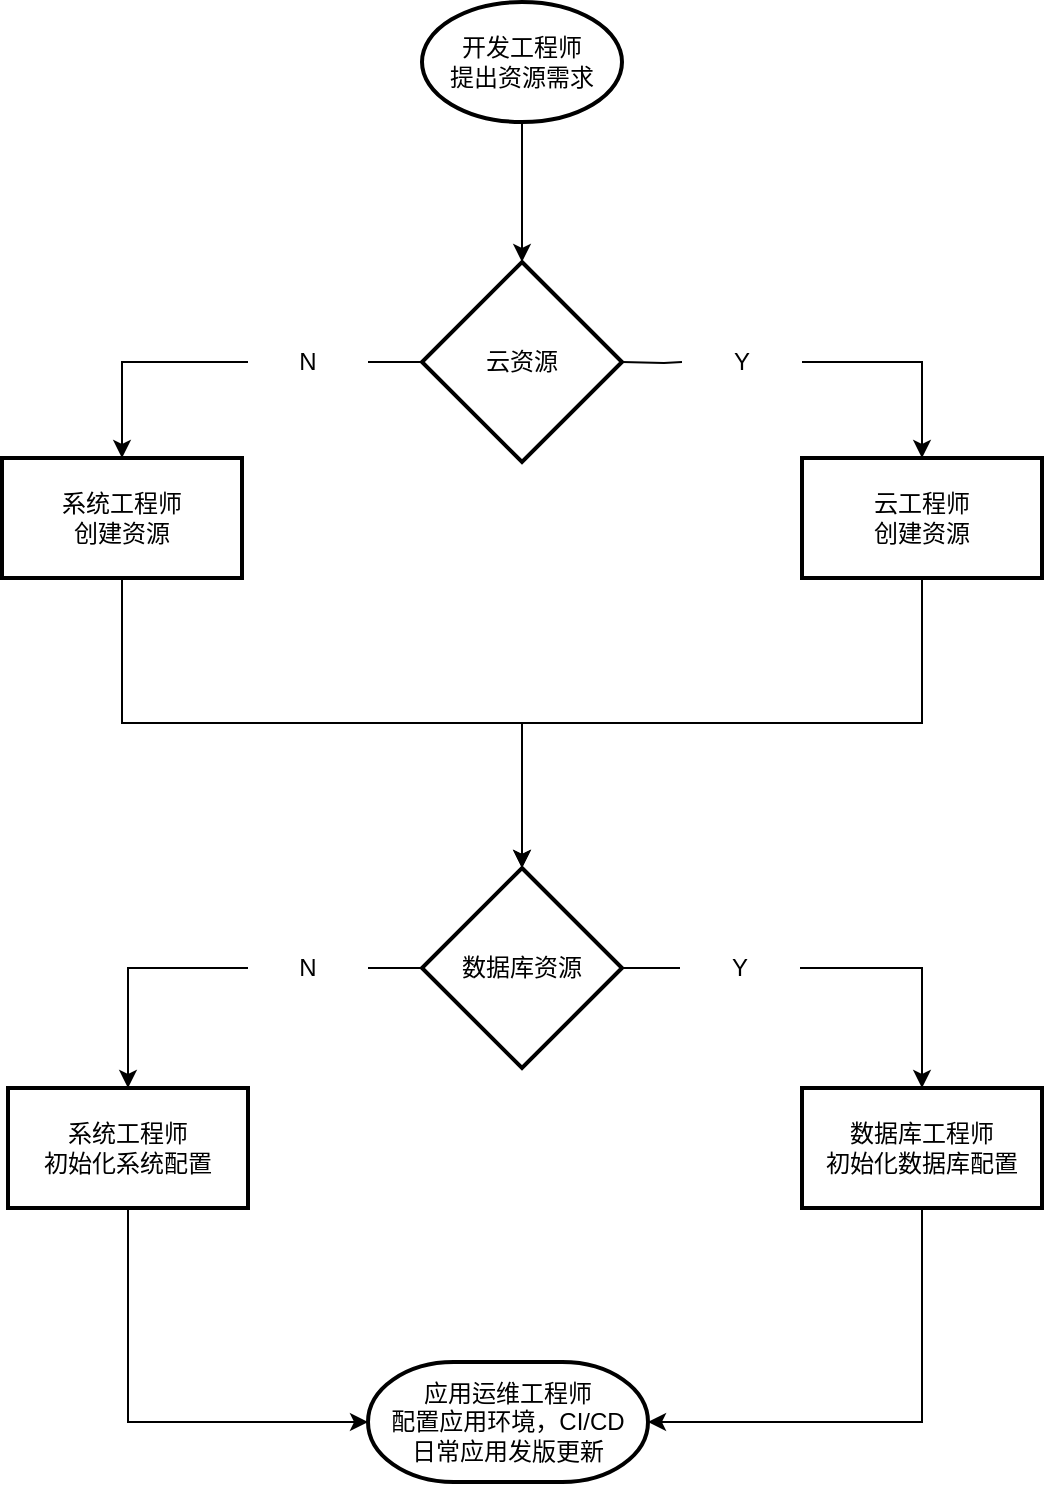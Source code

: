 <mxfile version="20.3.0" type="device"><diagram id="oENKHVPHWJRjDHH1Jz7s" name="第 1 页"><mxGraphModel dx="1988" dy="1113" grid="1" gridSize="10" guides="1" tooltips="1" connect="1" arrows="1" fold="1" page="1" pageScale="1" pageWidth="1100" pageHeight="850" math="0" shadow="0"><root><mxCell id="0"/><mxCell id="1" parent="0"/><mxCell id="sJAtKgUhHYCKGmuaoiKF-5" style="edgeStyle=orthogonalEdgeStyle;rounded=0;orthogonalLoop=1;jettySize=auto;html=1;" edge="1" parent="1" source="9PHLxuaG-2b0H8B1SfUc-1" target="9PHLxuaG-2b0H8B1SfUc-2"><mxGeometry relative="1" as="geometry"><mxPoint x="470" y="220" as="targetPoint"/></mxGeometry></mxCell><mxCell id="9PHLxuaG-2b0H8B1SfUc-1" value="开发工程师&lt;br&gt;提出资源需求" style="strokeWidth=2;html=1;shape=mxgraph.flowchart.start_1;whiteSpace=wrap;" parent="1" vertex="1"><mxGeometry x="500" y="40" width="100" height="60" as="geometry"/></mxCell><mxCell id="sJAtKgUhHYCKGmuaoiKF-4" value="" style="edgeStyle=orthogonalEdgeStyle;rounded=0;orthogonalLoop=1;jettySize=auto;html=1;startArrow=none;" edge="1" parent="1" source="sJAtKgUhHYCKGmuaoiKF-6" target="sJAtKgUhHYCKGmuaoiKF-3"><mxGeometry relative="1" as="geometry"><Array as="points"><mxPoint x="750" y="220"/></Array></mxGeometry></mxCell><mxCell id="sJAtKgUhHYCKGmuaoiKF-11" style="edgeStyle=orthogonalEdgeStyle;rounded=0;orthogonalLoop=1;jettySize=auto;html=1;entryX=0.5;entryY=0;entryDx=0;entryDy=0;startArrow=none;" edge="1" parent="1" source="sJAtKgUhHYCKGmuaoiKF-12" target="sJAtKgUhHYCKGmuaoiKF-1"><mxGeometry relative="1" as="geometry"/></mxCell><mxCell id="9PHLxuaG-2b0H8B1SfUc-2" value="云资源" style="strokeWidth=2;html=1;shape=mxgraph.flowchart.decision;whiteSpace=wrap;" parent="1" vertex="1"><mxGeometry x="500" y="170" width="100" height="100" as="geometry"/></mxCell><mxCell id="sJAtKgUhHYCKGmuaoiKF-17" value="" style="edgeStyle=orthogonalEdgeStyle;rounded=0;orthogonalLoop=1;jettySize=auto;html=1;exitX=0.5;exitY=1;exitDx=0;exitDy=0;entryX=0.5;entryY=0;entryDx=0;entryDy=0;entryPerimeter=0;" edge="1" parent="1" source="sJAtKgUhHYCKGmuaoiKF-1" target="sJAtKgUhHYCKGmuaoiKF-19"><mxGeometry relative="1" as="geometry"><mxPoint x="420" y="520" as="targetPoint"/></mxGeometry></mxCell><mxCell id="sJAtKgUhHYCKGmuaoiKF-1" value="系统工程师&lt;br&gt;创建资源" style="whiteSpace=wrap;html=1;strokeWidth=2;" vertex="1" parent="1"><mxGeometry x="290" y="268" width="120" height="60" as="geometry"/></mxCell><mxCell id="sJAtKgUhHYCKGmuaoiKF-18" style="edgeStyle=orthogonalEdgeStyle;rounded=0;orthogonalLoop=1;jettySize=auto;html=1;exitX=0.5;exitY=1;exitDx=0;exitDy=0;" edge="1" parent="1" source="sJAtKgUhHYCKGmuaoiKF-3" target="sJAtKgUhHYCKGmuaoiKF-19"><mxGeometry relative="1" as="geometry"><mxPoint x="660" y="570" as="targetPoint"/></mxGeometry></mxCell><mxCell id="sJAtKgUhHYCKGmuaoiKF-3" value="云工程师&lt;br&gt;创建资源" style="whiteSpace=wrap;html=1;strokeWidth=2;" vertex="1" parent="1"><mxGeometry x="690" y="268" width="120" height="60" as="geometry"/></mxCell><mxCell id="sJAtKgUhHYCKGmuaoiKF-6" value="Y" style="text;html=1;strokeColor=none;fillColor=none;align=center;verticalAlign=middle;whiteSpace=wrap;rounded=0;" vertex="1" parent="1"><mxGeometry x="630" y="205" width="60" height="30" as="geometry"/></mxCell><mxCell id="sJAtKgUhHYCKGmuaoiKF-7" value="" style="edgeStyle=orthogonalEdgeStyle;rounded=0;orthogonalLoop=1;jettySize=auto;html=1;endArrow=none;" edge="1" parent="1" target="sJAtKgUhHYCKGmuaoiKF-6"><mxGeometry relative="1" as="geometry"><mxPoint x="600" y="220" as="sourcePoint"/><mxPoint x="700" y="220" as="targetPoint"/></mxGeometry></mxCell><mxCell id="sJAtKgUhHYCKGmuaoiKF-12" value="N" style="text;html=1;strokeColor=none;fillColor=none;align=center;verticalAlign=middle;whiteSpace=wrap;rounded=0;" vertex="1" parent="1"><mxGeometry x="413" y="205" width="60" height="30" as="geometry"/></mxCell><mxCell id="sJAtKgUhHYCKGmuaoiKF-15" value="" style="edgeStyle=orthogonalEdgeStyle;rounded=0;orthogonalLoop=1;jettySize=auto;html=1;entryX=1;entryY=0.5;entryDx=0;entryDy=0;endArrow=none;" edge="1" parent="1" source="9PHLxuaG-2b0H8B1SfUc-2" target="sJAtKgUhHYCKGmuaoiKF-12"><mxGeometry relative="1" as="geometry"><mxPoint x="500" y="220" as="sourcePoint"/><mxPoint x="330" y="290" as="targetPoint"/></mxGeometry></mxCell><mxCell id="sJAtKgUhHYCKGmuaoiKF-29" value="" style="edgeStyle=orthogonalEdgeStyle;rounded=0;orthogonalLoop=1;jettySize=auto;html=1;exitX=0.5;exitY=1;exitDx=0;exitDy=0;entryX=0;entryY=0.5;entryDx=0;entryDy=0;entryPerimeter=0;" edge="1" parent="1" source="sJAtKgUhHYCKGmuaoiKF-16" target="sJAtKgUhHYCKGmuaoiKF-31"><mxGeometry relative="1" as="geometry"><mxPoint x="490" y="753" as="targetPoint"/></mxGeometry></mxCell><mxCell id="sJAtKgUhHYCKGmuaoiKF-16" value="系统工程师&lt;br&gt;初始化系统配置" style="whiteSpace=wrap;html=1;strokeWidth=2;" vertex="1" parent="1"><mxGeometry x="293" y="583" width="120" height="60" as="geometry"/></mxCell><mxCell id="sJAtKgUhHYCKGmuaoiKF-21" style="edgeStyle=orthogonalEdgeStyle;rounded=0;orthogonalLoop=1;jettySize=auto;html=1;entryX=0.5;entryY=0;entryDx=0;entryDy=0;startArrow=none;exitX=0;exitY=0.5;exitDx=0;exitDy=0;" edge="1" parent="1" source="sJAtKgUhHYCKGmuaoiKF-23" target="sJAtKgUhHYCKGmuaoiKF-16"><mxGeometry relative="1" as="geometry"/></mxCell><mxCell id="sJAtKgUhHYCKGmuaoiKF-22" style="edgeStyle=orthogonalEdgeStyle;rounded=0;orthogonalLoop=1;jettySize=auto;html=1;entryX=0.5;entryY=0;entryDx=0;entryDy=0;startArrow=none;" edge="1" parent="1" source="sJAtKgUhHYCKGmuaoiKF-25" target="sJAtKgUhHYCKGmuaoiKF-20"><mxGeometry relative="1" as="geometry"/></mxCell><mxCell id="sJAtKgUhHYCKGmuaoiKF-19" value="数据库资源" style="strokeWidth=2;html=1;shape=mxgraph.flowchart.decision;whiteSpace=wrap;" vertex="1" parent="1"><mxGeometry x="500" y="473" width="100" height="100" as="geometry"/></mxCell><mxCell id="sJAtKgUhHYCKGmuaoiKF-30" style="edgeStyle=orthogonalEdgeStyle;rounded=0;orthogonalLoop=1;jettySize=auto;html=1;entryX=1;entryY=0.5;entryDx=0;entryDy=0;exitX=0.5;exitY=1;exitDx=0;exitDy=0;entryPerimeter=0;" edge="1" parent="1" source="sJAtKgUhHYCKGmuaoiKF-20" target="sJAtKgUhHYCKGmuaoiKF-31"><mxGeometry relative="1" as="geometry"><mxPoint x="610" y="753" as="targetPoint"/></mxGeometry></mxCell><mxCell id="sJAtKgUhHYCKGmuaoiKF-20" value="数据库工程师&lt;br&gt;初始化数据库配置" style="whiteSpace=wrap;html=1;strokeWidth=2;" vertex="1" parent="1"><mxGeometry x="690" y="583" width="120" height="60" as="geometry"/></mxCell><mxCell id="sJAtKgUhHYCKGmuaoiKF-23" value="N" style="text;html=1;strokeColor=none;fillColor=none;align=center;verticalAlign=middle;whiteSpace=wrap;rounded=0;" vertex="1" parent="1"><mxGeometry x="413" y="508" width="60" height="30" as="geometry"/></mxCell><mxCell id="sJAtKgUhHYCKGmuaoiKF-24" value="" style="edgeStyle=orthogonalEdgeStyle;rounded=0;orthogonalLoop=1;jettySize=auto;html=1;entryX=1;entryY=0.5;entryDx=0;entryDy=0;endArrow=none;" edge="1" parent="1" source="sJAtKgUhHYCKGmuaoiKF-19" target="sJAtKgUhHYCKGmuaoiKF-23"><mxGeometry relative="1" as="geometry"><mxPoint x="500" y="523" as="sourcePoint"/><mxPoint x="353" y="583" as="targetPoint"/></mxGeometry></mxCell><mxCell id="sJAtKgUhHYCKGmuaoiKF-25" value="Y" style="text;html=1;strokeColor=none;fillColor=none;align=center;verticalAlign=middle;whiteSpace=wrap;rounded=0;" vertex="1" parent="1"><mxGeometry x="629" y="508" width="60" height="30" as="geometry"/></mxCell><mxCell id="sJAtKgUhHYCKGmuaoiKF-26" value="" style="edgeStyle=orthogonalEdgeStyle;rounded=0;orthogonalLoop=1;jettySize=auto;html=1;entryX=0;entryY=0.5;entryDx=0;entryDy=0;endArrow=none;" edge="1" parent="1" source="sJAtKgUhHYCKGmuaoiKF-19" target="sJAtKgUhHYCKGmuaoiKF-25"><mxGeometry relative="1" as="geometry"><mxPoint x="600" y="523" as="sourcePoint"/><mxPoint x="750" y="583" as="targetPoint"/></mxGeometry></mxCell><mxCell id="sJAtKgUhHYCKGmuaoiKF-31" value="应用运维工程师&lt;br&gt;配置应用环境，CI/CD&lt;br&gt;日常应用发版更新" style="strokeWidth=2;html=1;shape=mxgraph.flowchart.terminator;whiteSpace=wrap;" vertex="1" parent="1"><mxGeometry x="473" y="720" width="140" height="60" as="geometry"/></mxCell></root></mxGraphModel></diagram></mxfile>